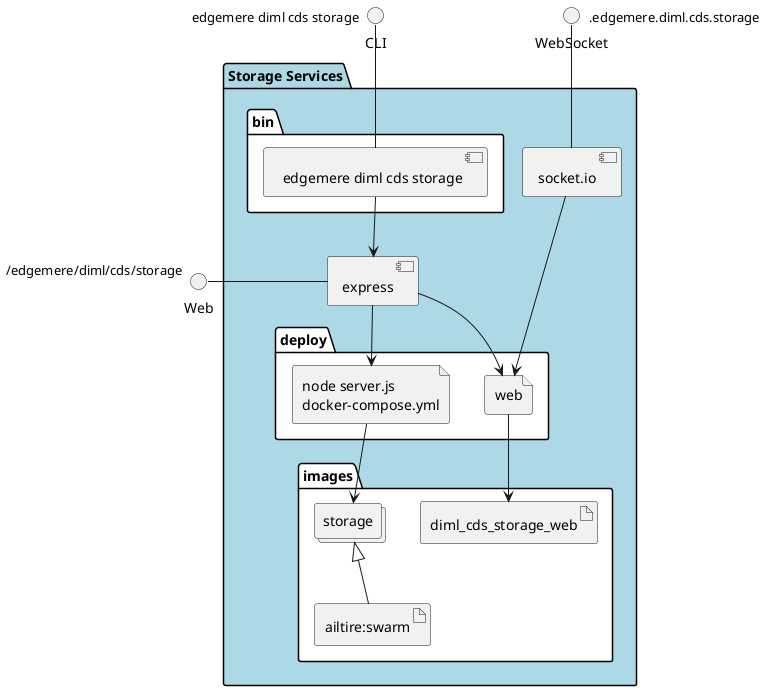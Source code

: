 @startuml
  interface CLI
  interface Web
  interface WebSocket
package "Storage Services" #lightblue {
  component express as REST
  component socket.io as socket
  folder bin #ffffff {
    component " edgemere diml cds storage" as binName
  }
  binName --> REST

  folder deploy #ffffff {
      file "node server.js\ndocker-compose.yml" as storage_container
      REST --> storage_container

  
    file "web" as web_container
    REST --> web_container
    socket ---> web_container
  
  }
  folder images #ffffff {
    collections "storage" as storageimage
    artifact "ailtire:swarm" as ailtireswarm
    storageimage <|-- ailtireswarm
    storage_container --> storageimage

  
      artifact "diml_cds_storage_web" as diml_cds_storage_web
      web_container --> diml_cds_storage_web
    
  }
}
CLI " edgemere diml cds storage" -- binName
Web "/edgemere/diml/cds/storage" - REST
WebSocket ".edgemere.diml.cds.storage" -- socket

@enduml
